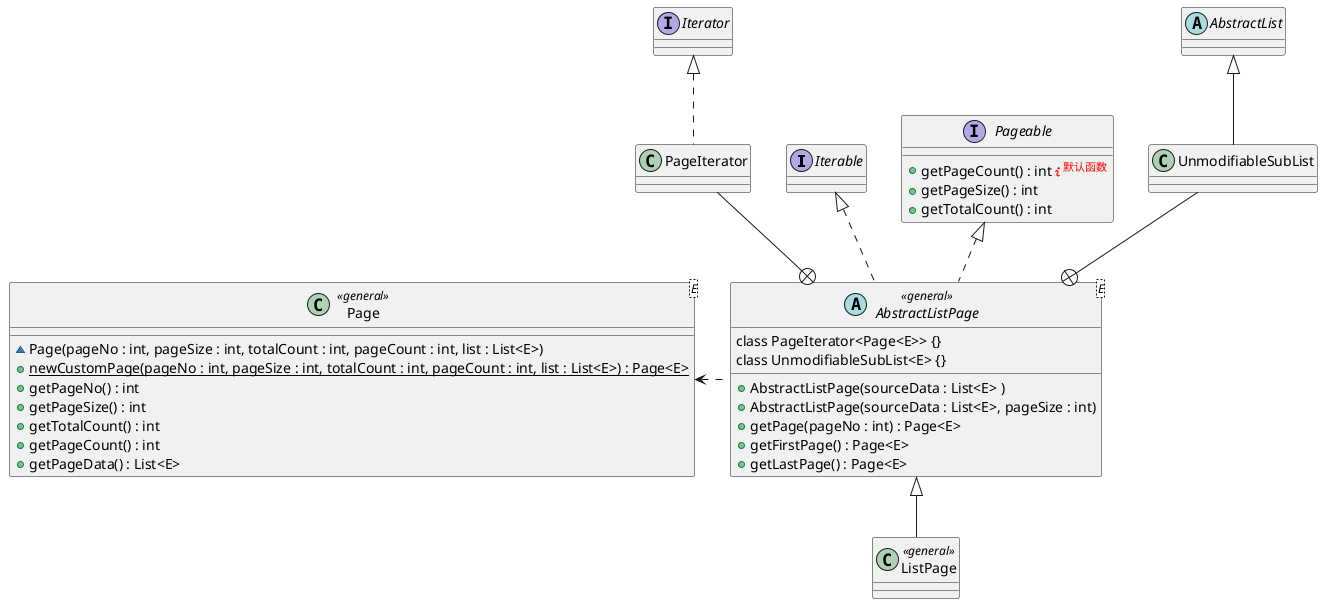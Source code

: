 @startuml

interface Iterable
interface Iterator
abstract class AbstractList
interface Pageable {
    +getPageCount() : int<font color=red><&info><sup>默认函数</sup></font>
    +getPageSize() : int
    +getTotalCount() : int
}
abstract class AbstractListPage<E><<general>> {
    +AbstractListPage(sourceData : List<E> )
    +AbstractListPage(sourceData : List<E>, pageSize : int)
    +getPage(pageNo : int) : Page<E>
    +getFirstPage() : Page<E>
    +getLastPage() : Page<E>
    class PageIterator<Page<E>> {}
    class UnmodifiableSubList<E> {}
}

class ListPage<<general>> {

}

class Page<E><<general>> {
    ~Page(pageNo : int, pageSize : int, totalCount : int, pageCount : int, list : List<E>)
    +{static} newCustomPage(pageNo : int, pageSize : int, totalCount : int, pageCount : int, list : List<E>) : Page<E>
    +getPageNo() : int
    +getPageSize() : int
    +getTotalCount() : int
    +getPageCount() : int
    +getPageData() : List<E>
}

Pageable <|.. AbstractListPage
Iterable <|.. AbstractListPage
Page <.right. AbstractListPage
AbstractListPage <|-- ListPage
AbstractListPage +-up- PageIterator
Iterator <|.down. PageIterator
AbstractListPage +-up- UnmodifiableSubList
AbstractList <|-down- UnmodifiableSubList

@enduml
